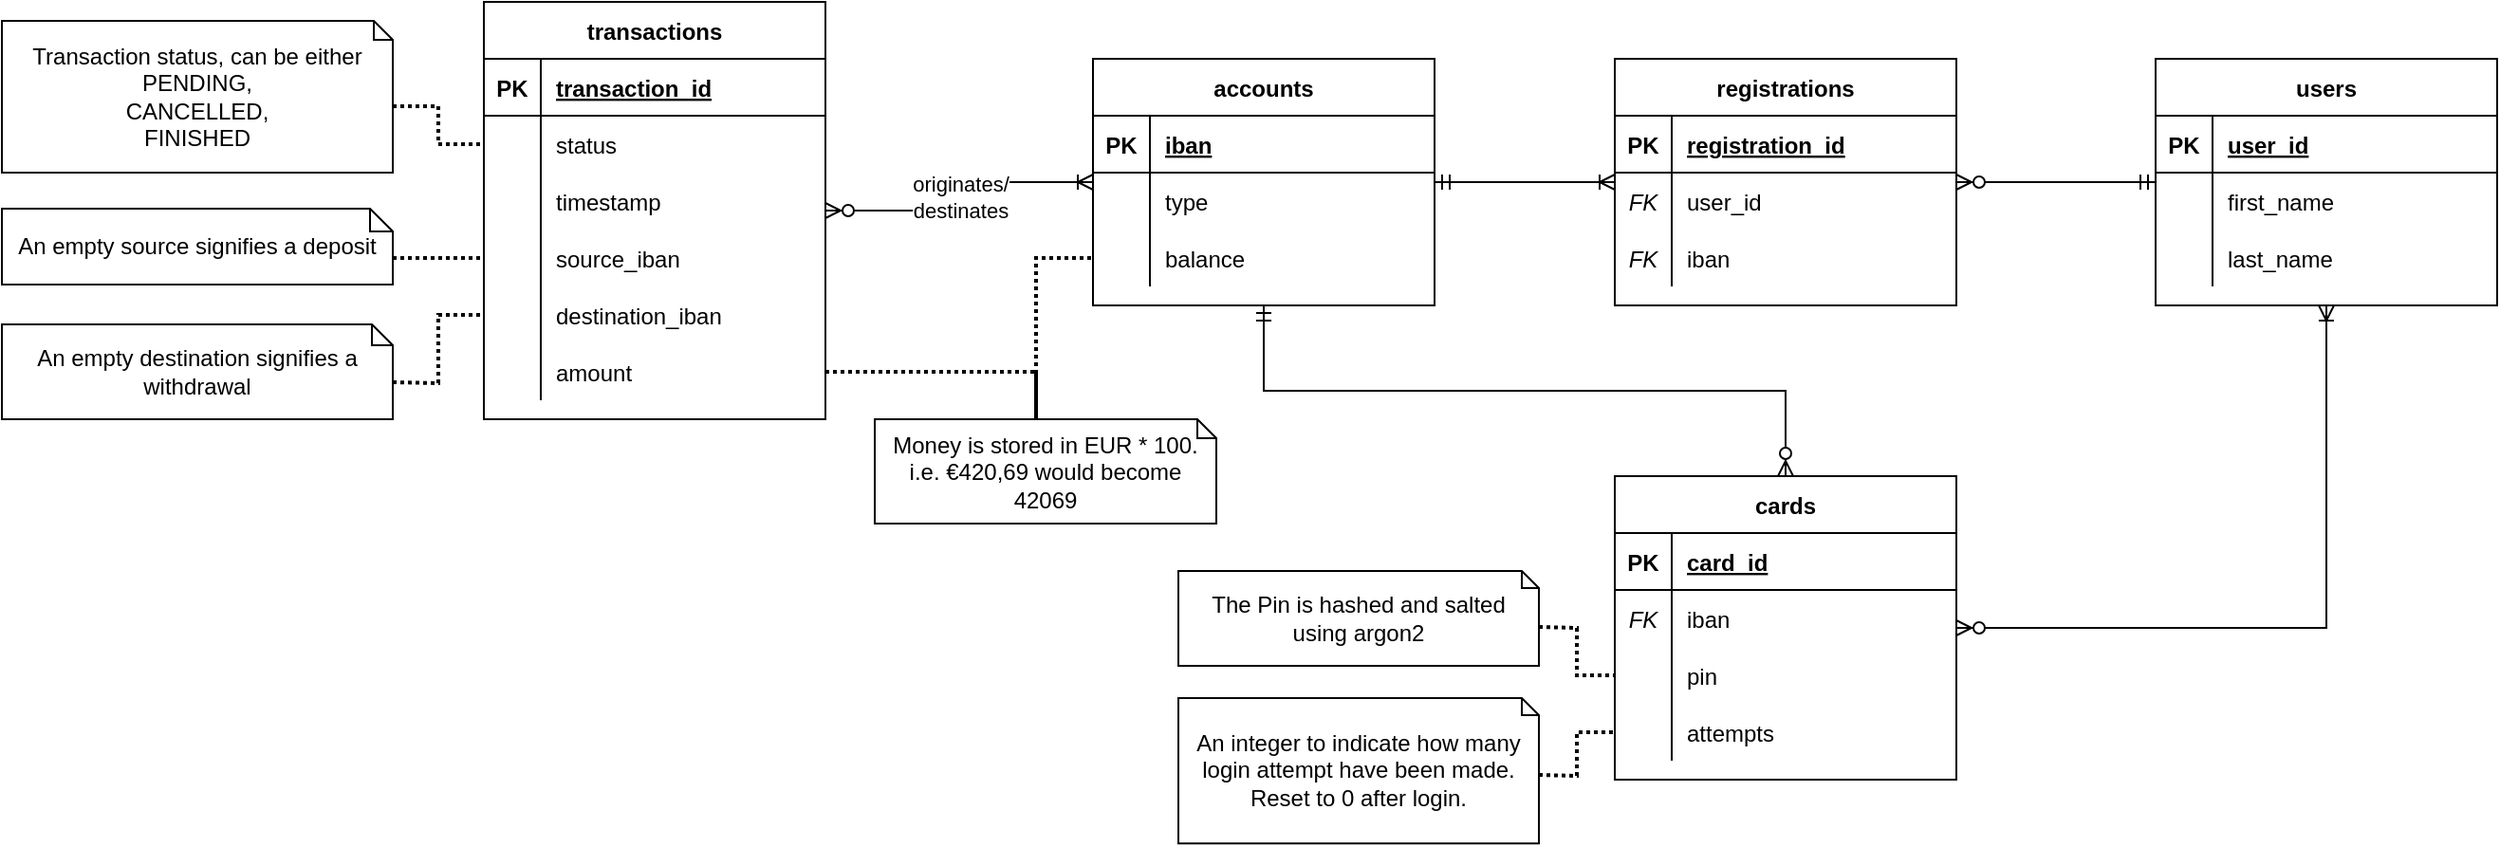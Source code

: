 <mxfile version="14.4.3" type="device"><diagram id="p55q_vqZBDoso4EpzTMx" name="Page-1"><mxGraphModel dx="1566" dy="1053" grid="1" gridSize="10" guides="1" tooltips="1" connect="1" arrows="1" fold="1" page="1" pageScale="1" pageWidth="850" pageHeight="1100" math="0" shadow="0"><root><mxCell id="0"/><mxCell id="1" parent="0"/><mxCell id="XyoRqMwCOSJP67RcENTq-22" style="edgeStyle=orthogonalEdgeStyle;rounded=0;orthogonalLoop=1;jettySize=auto;html=1;exitX=1;exitY=0.5;exitDx=0;exitDy=0;entryX=0;entryY=0.5;entryDx=0;entryDy=0;startArrow=ERzeroToMany;startFill=1;endArrow=ERoneToMany;endFill=0;" parent="1" source="8rE_-eUvc-ztTgPX_Pjg-32" target="8rE_-eUvc-ztTgPX_Pjg-80" edge="1"><mxGeometry relative="1" as="geometry"/></mxCell><mxCell id="XyoRqMwCOSJP67RcENTq-23" value="originates/&lt;br&gt;destinates" style="edgeLabel;html=1;align=center;verticalAlign=middle;resizable=0;points=[];" parent="XyoRqMwCOSJP67RcENTq-22" vertex="1" connectable="0"><mxGeometry x="-0.017" y="1" relative="1" as="geometry"><mxPoint x="1" y="-1" as="offset"/></mxGeometry></mxCell><mxCell id="8rE_-eUvc-ztTgPX_Pjg-32" value="transactions" style="shape=table;startSize=30;container=1;collapsible=1;childLayout=tableLayout;fixedRows=1;rowLines=0;fontStyle=1;align=center;resizeLast=1;" parent="1" vertex="1"><mxGeometry x="304" y="50" width="180" height="220" as="geometry"><mxRectangle x="304" y="50" width="110" height="30" as="alternateBounds"/></mxGeometry></mxCell><mxCell id="8rE_-eUvc-ztTgPX_Pjg-33" value="" style="shape=partialRectangle;collapsible=0;dropTarget=0;pointerEvents=0;fillColor=none;top=0;left=0;bottom=1;right=0;points=[[0,0.5],[1,0.5]];portConstraint=eastwest;" parent="8rE_-eUvc-ztTgPX_Pjg-32" vertex="1"><mxGeometry y="30" width="180" height="30" as="geometry"/></mxCell><mxCell id="8rE_-eUvc-ztTgPX_Pjg-34" value="PK" style="shape=partialRectangle;connectable=0;fillColor=none;top=0;left=0;bottom=0;right=0;fontStyle=1;overflow=hidden;" parent="8rE_-eUvc-ztTgPX_Pjg-33" vertex="1"><mxGeometry width="30" height="30" as="geometry"/></mxCell><mxCell id="8rE_-eUvc-ztTgPX_Pjg-35" value="transaction_id" style="shape=partialRectangle;connectable=0;fillColor=none;top=0;left=0;bottom=0;right=0;align=left;spacingLeft=6;fontStyle=5;overflow=hidden;" parent="8rE_-eUvc-ztTgPX_Pjg-33" vertex="1"><mxGeometry x="30" width="150" height="30" as="geometry"/></mxCell><mxCell id="8rE_-eUvc-ztTgPX_Pjg-36" value="" style="shape=partialRectangle;collapsible=0;dropTarget=0;pointerEvents=0;fillColor=none;top=0;left=0;bottom=0;right=0;points=[[0,0.5],[1,0.5]];portConstraint=eastwest;" parent="8rE_-eUvc-ztTgPX_Pjg-32" vertex="1"><mxGeometry y="60" width="180" height="30" as="geometry"/></mxCell><mxCell id="8rE_-eUvc-ztTgPX_Pjg-37" value="" style="shape=partialRectangle;connectable=0;fillColor=none;top=0;left=0;bottom=0;right=0;editable=1;overflow=hidden;" parent="8rE_-eUvc-ztTgPX_Pjg-36" vertex="1"><mxGeometry width="30" height="30" as="geometry"/></mxCell><mxCell id="8rE_-eUvc-ztTgPX_Pjg-38" value="status" style="shape=partialRectangle;connectable=0;fillColor=none;top=0;left=0;bottom=0;right=0;align=left;spacingLeft=6;overflow=hidden;" parent="8rE_-eUvc-ztTgPX_Pjg-36" vertex="1"><mxGeometry x="30" width="150" height="30" as="geometry"/></mxCell><mxCell id="N6YNjKPy-3RrqdHmj9Vh-1" style="shape=partialRectangle;collapsible=0;dropTarget=0;pointerEvents=0;fillColor=none;top=0;left=0;bottom=0;right=0;points=[[0,0.5],[1,0.5]];portConstraint=eastwest;" parent="8rE_-eUvc-ztTgPX_Pjg-32" vertex="1"><mxGeometry y="90" width="180" height="30" as="geometry"/></mxCell><mxCell id="N6YNjKPy-3RrqdHmj9Vh-2" style="shape=partialRectangle;connectable=0;fillColor=none;top=0;left=0;bottom=0;right=0;editable=1;overflow=hidden;" parent="N6YNjKPy-3RrqdHmj9Vh-1" vertex="1"><mxGeometry width="30" height="30" as="geometry"/></mxCell><mxCell id="N6YNjKPy-3RrqdHmj9Vh-3" value="timestamp" style="shape=partialRectangle;connectable=0;fillColor=none;top=0;left=0;bottom=0;right=0;align=left;spacingLeft=6;overflow=hidden;" parent="N6YNjKPy-3RrqdHmj9Vh-1" vertex="1"><mxGeometry x="30" width="150" height="30" as="geometry"/></mxCell><mxCell id="8rE_-eUvc-ztTgPX_Pjg-39" value="" style="shape=partialRectangle;collapsible=0;dropTarget=0;pointerEvents=0;fillColor=none;top=0;left=0;bottom=0;right=0;points=[[0,0.5],[1,0.5]];portConstraint=eastwest;" parent="8rE_-eUvc-ztTgPX_Pjg-32" vertex="1"><mxGeometry y="120" width="180" height="30" as="geometry"/></mxCell><mxCell id="8rE_-eUvc-ztTgPX_Pjg-40" value="" style="shape=partialRectangle;connectable=0;fillColor=none;top=0;left=0;bottom=0;right=0;editable=1;overflow=hidden;fontStyle=2" parent="8rE_-eUvc-ztTgPX_Pjg-39" vertex="1"><mxGeometry width="30" height="30" as="geometry"/></mxCell><mxCell id="8rE_-eUvc-ztTgPX_Pjg-41" value="source_iban" style="shape=partialRectangle;connectable=0;fillColor=none;top=0;left=0;bottom=0;right=0;align=left;spacingLeft=6;overflow=hidden;" parent="8rE_-eUvc-ztTgPX_Pjg-39" vertex="1"><mxGeometry x="30" width="150" height="30" as="geometry"/></mxCell><mxCell id="8rE_-eUvc-ztTgPX_Pjg-42" value="" style="shape=partialRectangle;collapsible=0;dropTarget=0;pointerEvents=0;fillColor=none;top=0;left=0;bottom=0;right=0;points=[[0,0.5],[1,0.5]];portConstraint=eastwest;" parent="8rE_-eUvc-ztTgPX_Pjg-32" vertex="1"><mxGeometry y="150" width="180" height="30" as="geometry"/></mxCell><mxCell id="8rE_-eUvc-ztTgPX_Pjg-43" value="" style="shape=partialRectangle;connectable=0;fillColor=none;top=0;left=0;bottom=0;right=0;editable=1;overflow=hidden;" parent="8rE_-eUvc-ztTgPX_Pjg-42" vertex="1"><mxGeometry width="30" height="30" as="geometry"/></mxCell><mxCell id="8rE_-eUvc-ztTgPX_Pjg-44" value="destination_iban" style="shape=partialRectangle;connectable=0;fillColor=none;top=0;left=0;bottom=0;right=0;align=left;spacingLeft=6;overflow=hidden;" parent="8rE_-eUvc-ztTgPX_Pjg-42" vertex="1"><mxGeometry x="30" width="150" height="30" as="geometry"/></mxCell><mxCell id="8rE_-eUvc-ztTgPX_Pjg-48" style="shape=partialRectangle;collapsible=0;dropTarget=0;pointerEvents=0;fillColor=none;top=0;left=0;bottom=0;right=0;points=[[0,0.5],[1,0.5]];portConstraint=eastwest;" parent="8rE_-eUvc-ztTgPX_Pjg-32" vertex="1"><mxGeometry y="180" width="180" height="30" as="geometry"/></mxCell><mxCell id="8rE_-eUvc-ztTgPX_Pjg-49" style="shape=partialRectangle;connectable=0;fillColor=none;top=0;left=0;bottom=0;right=0;editable=1;overflow=hidden;" parent="8rE_-eUvc-ztTgPX_Pjg-48" vertex="1"><mxGeometry width="30" height="30" as="geometry"/></mxCell><mxCell id="8rE_-eUvc-ztTgPX_Pjg-50" value="amount" style="shape=partialRectangle;connectable=0;fillColor=none;top=0;left=0;bottom=0;right=0;align=left;spacingLeft=6;overflow=hidden;" parent="8rE_-eUvc-ztTgPX_Pjg-48" vertex="1"><mxGeometry x="30" width="150" height="30" as="geometry"/></mxCell><mxCell id="8rE_-eUvc-ztTgPX_Pjg-51" value="users" style="shape=table;startSize=30;container=1;collapsible=1;childLayout=tableLayout;fixedRows=1;rowLines=0;fontStyle=1;align=center;resizeLast=1;" parent="1" vertex="1"><mxGeometry x="1185" y="80" width="180" height="130" as="geometry"><mxRectangle x="1185" y="80" width="70" height="30" as="alternateBounds"/></mxGeometry></mxCell><mxCell id="8rE_-eUvc-ztTgPX_Pjg-52" value="" style="shape=partialRectangle;collapsible=0;dropTarget=0;pointerEvents=0;fillColor=none;top=0;left=0;bottom=1;right=0;points=[[0,0.5],[1,0.5]];portConstraint=eastwest;" parent="8rE_-eUvc-ztTgPX_Pjg-51" vertex="1"><mxGeometry y="30" width="180" height="30" as="geometry"/></mxCell><mxCell id="8rE_-eUvc-ztTgPX_Pjg-53" value="PK" style="shape=partialRectangle;connectable=0;fillColor=none;top=0;left=0;bottom=0;right=0;fontStyle=1;overflow=hidden;" parent="8rE_-eUvc-ztTgPX_Pjg-52" vertex="1"><mxGeometry width="30" height="30" as="geometry"/></mxCell><mxCell id="8rE_-eUvc-ztTgPX_Pjg-54" value="user_id" style="shape=partialRectangle;connectable=0;fillColor=none;top=0;left=0;bottom=0;right=0;align=left;spacingLeft=6;fontStyle=5;overflow=hidden;" parent="8rE_-eUvc-ztTgPX_Pjg-52" vertex="1"><mxGeometry x="30" width="150" height="30" as="geometry"/></mxCell><mxCell id="8rE_-eUvc-ztTgPX_Pjg-55" value="" style="shape=partialRectangle;collapsible=0;dropTarget=0;pointerEvents=0;fillColor=none;top=0;left=0;bottom=0;right=0;points=[[0,0.5],[1,0.5]];portConstraint=eastwest;" parent="8rE_-eUvc-ztTgPX_Pjg-51" vertex="1"><mxGeometry y="60" width="180" height="30" as="geometry"/></mxCell><mxCell id="8rE_-eUvc-ztTgPX_Pjg-56" value="" style="shape=partialRectangle;connectable=0;fillColor=none;top=0;left=0;bottom=0;right=0;editable=1;overflow=hidden;" parent="8rE_-eUvc-ztTgPX_Pjg-55" vertex="1"><mxGeometry width="30" height="30" as="geometry"/></mxCell><mxCell id="8rE_-eUvc-ztTgPX_Pjg-57" value="first_name" style="shape=partialRectangle;connectable=0;fillColor=none;top=0;left=0;bottom=0;right=0;align=left;spacingLeft=6;overflow=hidden;" parent="8rE_-eUvc-ztTgPX_Pjg-55" vertex="1"><mxGeometry x="30" width="150" height="30" as="geometry"/></mxCell><mxCell id="8rE_-eUvc-ztTgPX_Pjg-58" value="" style="shape=partialRectangle;collapsible=0;dropTarget=0;pointerEvents=0;fillColor=none;top=0;left=0;bottom=0;right=0;points=[[0,0.5],[1,0.5]];portConstraint=eastwest;" parent="8rE_-eUvc-ztTgPX_Pjg-51" vertex="1"><mxGeometry y="90" width="180" height="30" as="geometry"/></mxCell><mxCell id="8rE_-eUvc-ztTgPX_Pjg-59" value="" style="shape=partialRectangle;connectable=0;fillColor=none;top=0;left=0;bottom=0;right=0;editable=1;overflow=hidden;" parent="8rE_-eUvc-ztTgPX_Pjg-58" vertex="1"><mxGeometry width="30" height="30" as="geometry"/></mxCell><mxCell id="8rE_-eUvc-ztTgPX_Pjg-60" value="last_name" style="shape=partialRectangle;connectable=0;fillColor=none;top=0;left=0;bottom=0;right=0;align=left;spacingLeft=6;overflow=hidden;" parent="8rE_-eUvc-ztTgPX_Pjg-58" vertex="1"><mxGeometry x="30" width="150" height="30" as="geometry"/></mxCell><mxCell id="XyoRqMwCOSJP67RcENTq-32" style="edgeStyle=orthogonalEdgeStyle;rounded=0;orthogonalLoop=1;jettySize=auto;html=1;exitX=1;exitY=0.5;exitDx=0;exitDy=0;entryX=0.5;entryY=1;entryDx=0;entryDy=0;startArrow=ERzeroToMany;startFill=1;endArrow=ERoneToMany;endFill=0;" parent="1" source="8rE_-eUvc-ztTgPX_Pjg-64" target="8rE_-eUvc-ztTgPX_Pjg-51" edge="1"><mxGeometry relative="1" as="geometry"/></mxCell><mxCell id="8rE_-eUvc-ztTgPX_Pjg-64" value="cards" style="shape=table;startSize=30;container=1;collapsible=1;childLayout=tableLayout;fixedRows=1;rowLines=0;fontStyle=1;align=center;resizeLast=1;" parent="1" vertex="1"><mxGeometry x="900" y="300" width="180" height="160" as="geometry"><mxRectangle x="625" y="395" width="70" height="30" as="alternateBounds"/></mxGeometry></mxCell><mxCell id="8rE_-eUvc-ztTgPX_Pjg-65" value="" style="shape=partialRectangle;collapsible=0;dropTarget=0;pointerEvents=0;fillColor=none;top=0;left=0;bottom=1;right=0;points=[[0,0.5],[1,0.5]];portConstraint=eastwest;" parent="8rE_-eUvc-ztTgPX_Pjg-64" vertex="1"><mxGeometry y="30" width="180" height="30" as="geometry"/></mxCell><mxCell id="8rE_-eUvc-ztTgPX_Pjg-66" value="PK" style="shape=partialRectangle;connectable=0;fillColor=none;top=0;left=0;bottom=0;right=0;fontStyle=1;overflow=hidden;" parent="8rE_-eUvc-ztTgPX_Pjg-65" vertex="1"><mxGeometry width="30" height="30" as="geometry"/></mxCell><mxCell id="8rE_-eUvc-ztTgPX_Pjg-67" value="card_id" style="shape=partialRectangle;connectable=0;fillColor=none;top=0;left=0;bottom=0;right=0;align=left;spacingLeft=6;fontStyle=5;overflow=hidden;" parent="8rE_-eUvc-ztTgPX_Pjg-65" vertex="1"><mxGeometry x="30" width="150" height="30" as="geometry"/></mxCell><mxCell id="XyoRqMwCOSJP67RcENTq-3" style="shape=partialRectangle;collapsible=0;dropTarget=0;pointerEvents=0;fillColor=none;top=0;left=0;bottom=0;right=0;points=[[0,0.5],[1,0.5]];portConstraint=eastwest;" parent="8rE_-eUvc-ztTgPX_Pjg-64" vertex="1"><mxGeometry y="60" width="180" height="30" as="geometry"/></mxCell><mxCell id="XyoRqMwCOSJP67RcENTq-4" value="FK" style="shape=partialRectangle;connectable=0;fillColor=none;top=0;left=0;bottom=0;right=0;editable=1;overflow=hidden;fontStyle=2" parent="XyoRqMwCOSJP67RcENTq-3" vertex="1"><mxGeometry width="30" height="30" as="geometry"/></mxCell><mxCell id="XyoRqMwCOSJP67RcENTq-5" value="iban" style="shape=partialRectangle;connectable=0;fillColor=none;top=0;left=0;bottom=0;right=0;align=left;spacingLeft=6;overflow=hidden;" parent="XyoRqMwCOSJP67RcENTq-3" vertex="1"><mxGeometry x="30" width="150" height="30" as="geometry"/></mxCell><mxCell id="8rE_-eUvc-ztTgPX_Pjg-74" value="" style="shape=partialRectangle;collapsible=0;dropTarget=0;pointerEvents=0;fillColor=none;top=0;left=0;bottom=0;right=0;points=[[0,0.5],[1,0.5]];portConstraint=eastwest;" parent="8rE_-eUvc-ztTgPX_Pjg-64" vertex="1"><mxGeometry y="90" width="180" height="30" as="geometry"/></mxCell><mxCell id="8rE_-eUvc-ztTgPX_Pjg-75" value="" style="shape=partialRectangle;connectable=0;fillColor=none;top=0;left=0;bottom=0;right=0;editable=1;overflow=hidden;" parent="8rE_-eUvc-ztTgPX_Pjg-74" vertex="1"><mxGeometry width="30" height="30" as="geometry"/></mxCell><mxCell id="8rE_-eUvc-ztTgPX_Pjg-76" value="pin" style="shape=partialRectangle;connectable=0;fillColor=none;top=0;left=0;bottom=0;right=0;align=left;spacingLeft=6;overflow=hidden;" parent="8rE_-eUvc-ztTgPX_Pjg-74" vertex="1"><mxGeometry x="30" width="150" height="30" as="geometry"/></mxCell><mxCell id="8rE_-eUvc-ztTgPX_Pjg-77" style="shape=partialRectangle;collapsible=0;dropTarget=0;pointerEvents=0;fillColor=none;top=0;left=0;bottom=0;right=0;points=[[0,0.5],[1,0.5]];portConstraint=eastwest;" parent="8rE_-eUvc-ztTgPX_Pjg-64" vertex="1"><mxGeometry y="120" width="180" height="30" as="geometry"/></mxCell><mxCell id="8rE_-eUvc-ztTgPX_Pjg-78" style="shape=partialRectangle;connectable=0;fillColor=none;top=0;left=0;bottom=0;right=0;editable=1;overflow=hidden;" parent="8rE_-eUvc-ztTgPX_Pjg-77" vertex="1"><mxGeometry width="30" height="30" as="geometry"/></mxCell><mxCell id="8rE_-eUvc-ztTgPX_Pjg-79" value="attempts" style="shape=partialRectangle;connectable=0;fillColor=none;top=0;left=0;bottom=0;right=0;align=left;spacingLeft=6;overflow=hidden;" parent="8rE_-eUvc-ztTgPX_Pjg-77" vertex="1"><mxGeometry x="30" width="150" height="30" as="geometry"/></mxCell><mxCell id="XyoRqMwCOSJP67RcENTq-2" style="edgeStyle=orthogonalEdgeStyle;rounded=0;orthogonalLoop=1;jettySize=auto;html=1;exitX=0.5;exitY=1;exitDx=0;exitDy=0;entryX=0.5;entryY=0;entryDx=0;entryDy=0;endArrow=ERzeroToMany;endFill=1;startArrow=ERmandOne;startFill=0;" parent="1" source="8rE_-eUvc-ztTgPX_Pjg-80" target="8rE_-eUvc-ztTgPX_Pjg-64" edge="1"><mxGeometry relative="1" as="geometry"/></mxCell><mxCell id="XyoRqMwCOSJP67RcENTq-21" style="edgeStyle=orthogonalEdgeStyle;rounded=0;orthogonalLoop=1;jettySize=auto;html=1;exitX=1;exitY=0.5;exitDx=0;exitDy=0;entryX=0;entryY=0.5;entryDx=0;entryDy=0;startArrow=ERmandOne;startFill=0;endArrow=ERoneToMany;endFill=0;" parent="1" source="8rE_-eUvc-ztTgPX_Pjg-80" target="XyoRqMwCOSJP67RcENTq-6" edge="1"><mxGeometry relative="1" as="geometry"/></mxCell><mxCell id="8rE_-eUvc-ztTgPX_Pjg-80" value="accounts" style="shape=table;startSize=30;container=1;collapsible=1;childLayout=tableLayout;fixedRows=1;rowLines=0;fontStyle=1;align=center;resizeLast=1;" parent="1" vertex="1"><mxGeometry x="625" y="80" width="180" height="130" as="geometry"><mxRectangle x="625" y="65" width="90" height="30" as="alternateBounds"/></mxGeometry></mxCell><mxCell id="8rE_-eUvc-ztTgPX_Pjg-81" value="" style="shape=partialRectangle;collapsible=0;dropTarget=0;pointerEvents=0;fillColor=none;top=0;left=0;bottom=1;right=0;points=[[0,0.5],[1,0.5]];portConstraint=eastwest;" parent="8rE_-eUvc-ztTgPX_Pjg-80" vertex="1"><mxGeometry y="30" width="180" height="30" as="geometry"/></mxCell><mxCell id="8rE_-eUvc-ztTgPX_Pjg-82" value="PK" style="shape=partialRectangle;connectable=0;fillColor=none;top=0;left=0;bottom=0;right=0;fontStyle=1;overflow=hidden;" parent="8rE_-eUvc-ztTgPX_Pjg-81" vertex="1"><mxGeometry width="30" height="30" as="geometry"/></mxCell><mxCell id="8rE_-eUvc-ztTgPX_Pjg-83" value="iban" style="shape=partialRectangle;connectable=0;fillColor=none;top=0;left=0;bottom=0;right=0;align=left;spacingLeft=6;fontStyle=5;overflow=hidden;" parent="8rE_-eUvc-ztTgPX_Pjg-81" vertex="1"><mxGeometry x="30" width="150" height="30" as="geometry"/></mxCell><mxCell id="8rE_-eUvc-ztTgPX_Pjg-87" value="" style="shape=partialRectangle;collapsible=0;dropTarget=0;pointerEvents=0;fillColor=none;top=0;left=0;bottom=0;right=0;points=[[0,0.5],[1,0.5]];portConstraint=eastwest;" parent="8rE_-eUvc-ztTgPX_Pjg-80" vertex="1"><mxGeometry y="60" width="180" height="30" as="geometry"/></mxCell><mxCell id="8rE_-eUvc-ztTgPX_Pjg-88" value="" style="shape=partialRectangle;connectable=0;fillColor=none;top=0;left=0;bottom=0;right=0;editable=1;overflow=hidden;" parent="8rE_-eUvc-ztTgPX_Pjg-87" vertex="1"><mxGeometry width="30" height="30" as="geometry"/></mxCell><mxCell id="8rE_-eUvc-ztTgPX_Pjg-89" value="type" style="shape=partialRectangle;connectable=0;fillColor=none;top=0;left=0;bottom=0;right=0;align=left;spacingLeft=6;overflow=hidden;" parent="8rE_-eUvc-ztTgPX_Pjg-87" vertex="1"><mxGeometry x="30" width="150" height="30" as="geometry"/></mxCell><mxCell id="8rE_-eUvc-ztTgPX_Pjg-90" value="" style="shape=partialRectangle;collapsible=0;dropTarget=0;pointerEvents=0;fillColor=none;top=0;left=0;bottom=0;right=0;points=[[0,0.5],[1,0.5]];portConstraint=eastwest;" parent="8rE_-eUvc-ztTgPX_Pjg-80" vertex="1"><mxGeometry y="90" width="180" height="30" as="geometry"/></mxCell><mxCell id="8rE_-eUvc-ztTgPX_Pjg-91" value="" style="shape=partialRectangle;connectable=0;fillColor=none;top=0;left=0;bottom=0;right=0;editable=1;overflow=hidden;" parent="8rE_-eUvc-ztTgPX_Pjg-90" vertex="1"><mxGeometry width="30" height="30" as="geometry"/></mxCell><mxCell id="8rE_-eUvc-ztTgPX_Pjg-92" value="balance" style="shape=partialRectangle;connectable=0;fillColor=none;top=0;left=0;bottom=0;right=0;align=left;spacingLeft=6;overflow=hidden;" parent="8rE_-eUvc-ztTgPX_Pjg-90" vertex="1"><mxGeometry x="30" width="150" height="30" as="geometry"/></mxCell><mxCell id="NzND4-64eOhnY8THx7ia-15" value="An integer to indicate how many login attempt have been made.&lt;br&gt;Reset to 0 after login." style="shape=note;size=9;whiteSpace=wrap;html=1;" parent="1" vertex="1"><mxGeometry x="670" y="417" width="190" height="76.59" as="geometry"/></mxCell><mxCell id="NzND4-64eOhnY8THx7ia-16" value="" style="endArrow=none;html=1;rounded=0;dashed=1;dashPattern=1 1;strokeWidth=2;exitX=0;exitY=0;exitDx=190;exitDy=40.5;exitPerimeter=0;entryX=0;entryY=0.5;entryDx=0;entryDy=0;" parent="1" source="NzND4-64eOhnY8THx7ia-15" target="8rE_-eUvc-ztTgPX_Pjg-77" edge="1"><mxGeometry relative="1" as="geometry"><mxPoint x="660" y="630" as="sourcePoint"/><mxPoint x="820" y="630" as="targetPoint"/><Array as="points"><mxPoint x="880" y="458"/><mxPoint x="880" y="435"/></Array></mxGeometry></mxCell><mxCell id="NzND4-64eOhnY8THx7ia-17" value="" style="endArrow=none;html=1;rounded=0;dashed=1;dashPattern=1 1;strokeWidth=2;entryX=0;entryY=0.5;entryDx=0;entryDy=0;exitX=0;exitY=0;exitDx=190;exitDy=29.5;exitPerimeter=0;" parent="1" source="NzND4-64eOhnY8THx7ia-18" target="8rE_-eUvc-ztTgPX_Pjg-74" edge="1"><mxGeometry relative="1" as="geometry"><mxPoint x="560" y="450" as="sourcePoint"/><mxPoint x="570" y="430" as="targetPoint"/><Array as="points"><mxPoint x="880" y="380"/><mxPoint x="880" y="405"/></Array></mxGeometry></mxCell><mxCell id="NzND4-64eOhnY8THx7ia-18" value="The Pin is hashed and salted&lt;br&gt;using argon2" style="shape=note;size=9;whiteSpace=wrap;html=1;" parent="1" vertex="1"><mxGeometry x="670" y="350" width="190" height="50" as="geometry"/></mxCell><mxCell id="NzND4-64eOhnY8THx7ia-19" value="Money is stored in EUR * 100.&lt;br&gt;i.e. €420,69 would become 42069" style="shape=note;size=10;whiteSpace=wrap;html=1;" parent="1" vertex="1"><mxGeometry x="510" y="270" width="180" height="55" as="geometry"/></mxCell><mxCell id="NzND4-64eOhnY8THx7ia-20" value="" style="endArrow=none;html=1;rounded=0;dashed=1;dashPattern=1 1;strokeWidth=2;exitX=1;exitY=0.5;exitDx=0;exitDy=0;entryX=0;entryY=0;entryDx=85;entryDy=0;entryPerimeter=0;" parent="1" source="8rE_-eUvc-ztTgPX_Pjg-48" target="NzND4-64eOhnY8THx7ia-19" edge="1"><mxGeometry relative="1" as="geometry"><mxPoint x="560" y="210" as="sourcePoint"/><mxPoint x="720" y="210" as="targetPoint"/><Array as="points"><mxPoint x="595" y="245"/></Array></mxGeometry></mxCell><mxCell id="NzND4-64eOhnY8THx7ia-21" value="" style="endArrow=none;html=1;rounded=0;dashed=1;dashPattern=1 1;strokeWidth=2;entryX=0;entryY=0.5;entryDx=0;entryDy=0;exitX=0;exitY=0;exitDx=85;exitDy=0;exitPerimeter=0;" parent="1" source="NzND4-64eOhnY8THx7ia-19" target="8rE_-eUvc-ztTgPX_Pjg-90" edge="1"><mxGeometry relative="1" as="geometry"><mxPoint x="420" y="290" as="sourcePoint"/><mxPoint x="580" y="290" as="targetPoint"/><Array as="points"><mxPoint x="595" y="185"/></Array></mxGeometry></mxCell><mxCell id="NzND4-64eOhnY8THx7ia-24" value="Transaction status, can be either&lt;br&gt;PENDING,&lt;br&gt;CANCELLED,&lt;br&gt;FINISHED" style="shape=note;size=10;whiteSpace=wrap;html=1;" parent="1" vertex="1"><mxGeometry x="50" y="60" width="206" height="80" as="geometry"/></mxCell><mxCell id="NzND4-64eOhnY8THx7ia-26" value="" style="endArrow=none;html=1;rounded=0;dashed=1;dashPattern=1 1;strokeWidth=2;entryX=0;entryY=0.5;entryDx=0;entryDy=0;exitX=0;exitY=0;exitDx=206;exitDy=45;exitPerimeter=0;" parent="1" source="NzND4-64eOhnY8THx7ia-24" target="8rE_-eUvc-ztTgPX_Pjg-36" edge="1"><mxGeometry relative="1" as="geometry"><mxPoint x="110" y="200" as="sourcePoint"/><mxPoint x="270" y="200" as="targetPoint"/><Array as="points"><mxPoint x="280" y="105"/><mxPoint x="280" y="125"/></Array></mxGeometry></mxCell><mxCell id="NzND4-64eOhnY8THx7ia-28" value="" style="endArrow=none;html=1;rounded=0;dashed=1;dashPattern=1 1;strokeWidth=2;entryX=0;entryY=0.5;entryDx=0;entryDy=0;exitX=0;exitY=0;exitDx=206;exitDy=26;exitPerimeter=0;" parent="1" source="NzND4-64eOhnY8THx7ia-27" target="8rE_-eUvc-ztTgPX_Pjg-39" edge="1"><mxGeometry relative="1" as="geometry"><mxPoint x="254" y="155" as="sourcePoint"/><mxPoint x="290" y="210" as="targetPoint"/></mxGeometry></mxCell><mxCell id="NzND4-64eOhnY8THx7ia-27" value="An empty source signifies a deposit" style="shape=note;size=12;whiteSpace=wrap;html=1;" parent="1" vertex="1"><mxGeometry x="50" y="159" width="206" height="40" as="geometry"/></mxCell><mxCell id="NzND4-64eOhnY8THx7ia-29" value="An empty destination signifies a withdrawal" style="shape=note;size=11;whiteSpace=wrap;html=1;" parent="1" vertex="1"><mxGeometry x="50" y="220" width="206" height="50" as="geometry"/></mxCell><mxCell id="NzND4-64eOhnY8THx7ia-30" value="" style="endArrow=none;html=1;rounded=0;dashed=1;dashPattern=1 1;strokeWidth=2;entryX=0;entryY=0.5;entryDx=0;entryDy=0;exitX=0;exitY=0;exitDx=206;exitDy=30.5;exitPerimeter=0;" parent="1" source="NzND4-64eOhnY8THx7ia-29" target="8rE_-eUvc-ztTgPX_Pjg-42" edge="1"><mxGeometry relative="1" as="geometry"><mxPoint x="260" y="310" as="sourcePoint"/><mxPoint x="420" y="310" as="targetPoint"/><Array as="points"><mxPoint x="280" y="251"/><mxPoint x="280" y="215"/></Array></mxGeometry></mxCell><mxCell id="XyoRqMwCOSJP67RcENTq-25" style="edgeStyle=orthogonalEdgeStyle;rounded=0;orthogonalLoop=1;jettySize=auto;html=1;exitX=1;exitY=0.5;exitDx=0;exitDy=0;entryX=0;entryY=0.5;entryDx=0;entryDy=0;startArrow=ERzeroToMany;startFill=1;endArrow=ERmandOne;endFill=0;" parent="1" source="XyoRqMwCOSJP67RcENTq-6" target="8rE_-eUvc-ztTgPX_Pjg-51" edge="1"><mxGeometry relative="1" as="geometry"/></mxCell><mxCell id="XyoRqMwCOSJP67RcENTq-6" value="registrations" style="shape=table;startSize=30;container=1;collapsible=1;childLayout=tableLayout;fixedRows=1;rowLines=0;fontStyle=1;align=center;resizeLast=1;" parent="1" vertex="1"><mxGeometry x="900" y="80" width="180" height="130" as="geometry"><mxRectangle x="900" y="80" width="110" height="30" as="alternateBounds"/></mxGeometry></mxCell><mxCell id="XyoRqMwCOSJP67RcENTq-7" value="" style="shape=partialRectangle;collapsible=0;dropTarget=0;pointerEvents=0;fillColor=none;top=0;left=0;bottom=1;right=0;points=[[0,0.5],[1,0.5]];portConstraint=eastwest;" parent="XyoRqMwCOSJP67RcENTq-6" vertex="1"><mxGeometry y="30" width="180" height="30" as="geometry"/></mxCell><mxCell id="XyoRqMwCOSJP67RcENTq-8" value="PK" style="shape=partialRectangle;connectable=0;fillColor=none;top=0;left=0;bottom=0;right=0;fontStyle=1;overflow=hidden;" parent="XyoRqMwCOSJP67RcENTq-7" vertex="1"><mxGeometry width="30" height="30" as="geometry"/></mxCell><mxCell id="XyoRqMwCOSJP67RcENTq-9" value="registration_id" style="shape=partialRectangle;connectable=0;fillColor=none;top=0;left=0;bottom=0;right=0;align=left;spacingLeft=6;fontStyle=5;overflow=hidden;" parent="XyoRqMwCOSJP67RcENTq-7" vertex="1"><mxGeometry x="30" width="150" height="30" as="geometry"/></mxCell><mxCell id="XyoRqMwCOSJP67RcENTq-10" value="" style="shape=partialRectangle;collapsible=0;dropTarget=0;pointerEvents=0;fillColor=none;top=0;left=0;bottom=0;right=0;points=[[0,0.5],[1,0.5]];portConstraint=eastwest;" parent="XyoRqMwCOSJP67RcENTq-6" vertex="1"><mxGeometry y="60" width="180" height="30" as="geometry"/></mxCell><mxCell id="XyoRqMwCOSJP67RcENTq-11" value="FK" style="shape=partialRectangle;connectable=0;fillColor=none;top=0;left=0;bottom=0;right=0;editable=1;overflow=hidden;fontStyle=2" parent="XyoRqMwCOSJP67RcENTq-10" vertex="1"><mxGeometry width="30" height="30" as="geometry"/></mxCell><mxCell id="XyoRqMwCOSJP67RcENTq-12" value="user_id" style="shape=partialRectangle;connectable=0;fillColor=none;top=0;left=0;bottom=0;right=0;align=left;spacingLeft=6;overflow=hidden;" parent="XyoRqMwCOSJP67RcENTq-10" vertex="1"><mxGeometry x="30" width="150" height="30" as="geometry"/></mxCell><mxCell id="XyoRqMwCOSJP67RcENTq-13" value="" style="shape=partialRectangle;collapsible=0;dropTarget=0;pointerEvents=0;fillColor=none;top=0;left=0;bottom=0;right=0;points=[[0,0.5],[1,0.5]];portConstraint=eastwest;" parent="XyoRqMwCOSJP67RcENTq-6" vertex="1"><mxGeometry y="90" width="180" height="30" as="geometry"/></mxCell><mxCell id="XyoRqMwCOSJP67RcENTq-14" value="FK" style="shape=partialRectangle;connectable=0;fillColor=none;top=0;left=0;bottom=0;right=0;editable=1;overflow=hidden;fontStyle=2" parent="XyoRqMwCOSJP67RcENTq-13" vertex="1"><mxGeometry width="30" height="30" as="geometry"/></mxCell><mxCell id="XyoRqMwCOSJP67RcENTq-15" value="iban" style="shape=partialRectangle;connectable=0;fillColor=none;top=0;left=0;bottom=0;right=0;align=left;spacingLeft=6;overflow=hidden;" parent="XyoRqMwCOSJP67RcENTq-13" vertex="1"><mxGeometry x="30" width="150" height="30" as="geometry"/></mxCell></root></mxGraphModel></diagram></mxfile>
